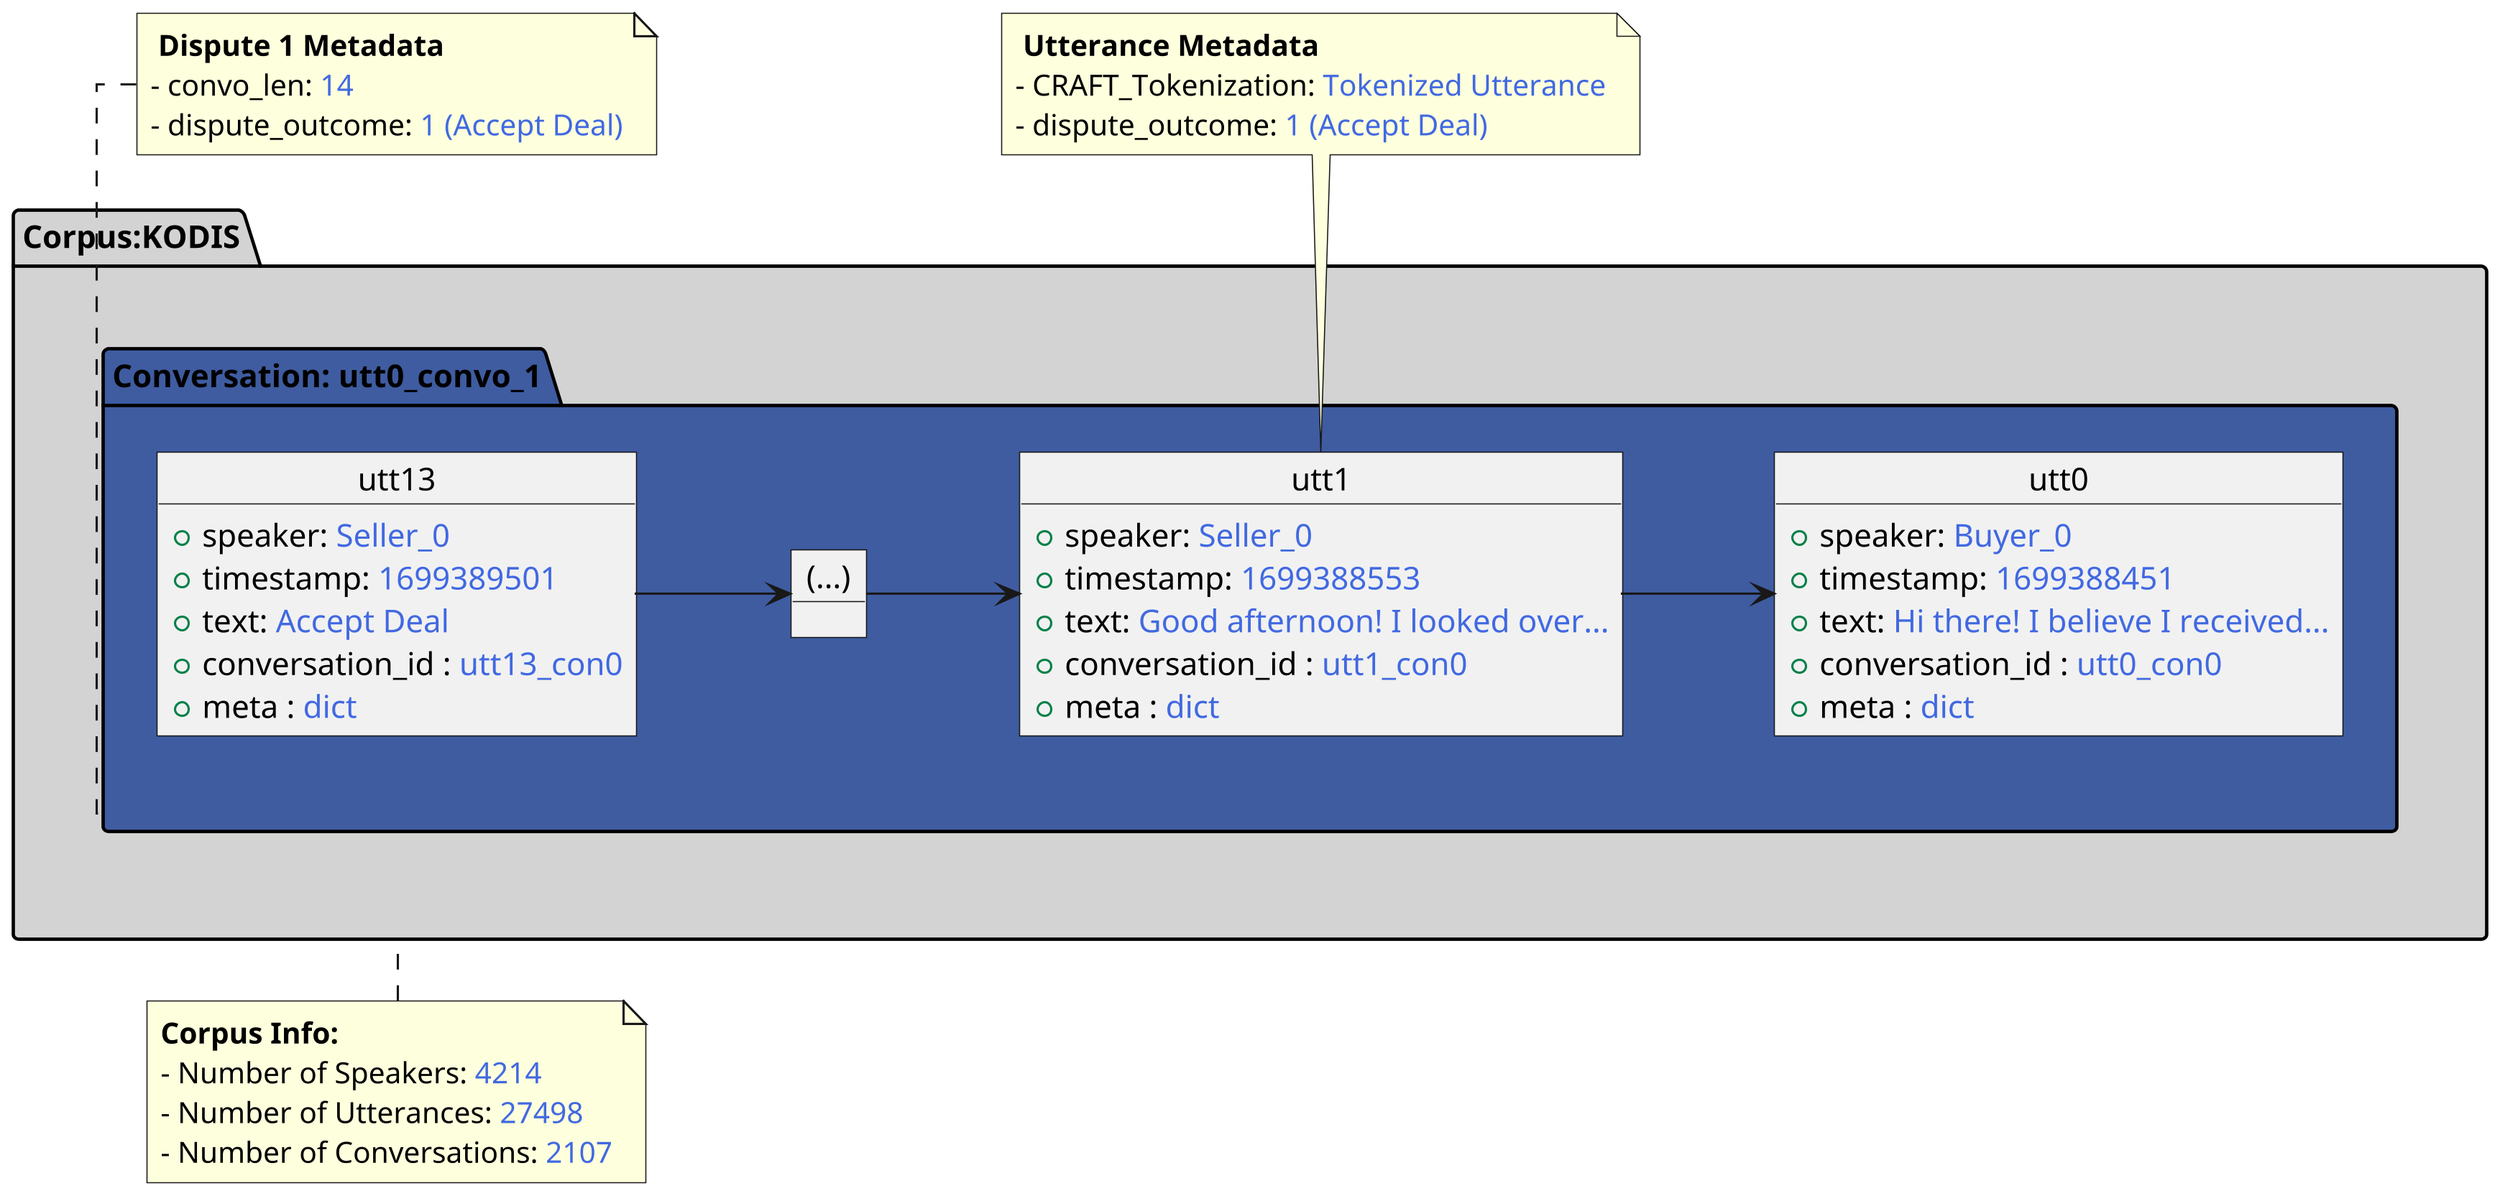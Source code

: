 @startuml
skinparam linetype ortho
skinparam dpi 300
skinparam shadowing false
left to right direction

!define COMMENT(x) <color:RoyalBlue>x</color>

' -------------------------
' Conversation + Utterances
' -------------------------
package "Corpus:KODIS"#lightgray {

    package "Conversation: utt0_convo_1" #00298cb3 {
        object utt0 {
            + speaker: COMMENT(Buyer_0)
            + timestamp: COMMENT(1699388451)
            + text: COMMENT("Hi there! I believe I received...")
            + conversation_id : COMMENT("utt0_con0")
            + meta : COMMENT(dict)
        }
        object utt1 {
            + speaker: COMMENT(Seller_0)
            + timestamp: COMMENT(1699388553)
            + text: COMMENT("Good afternoon! I looked over...")
            + conversation_id : COMMENT("utt1_con0")
            + meta : COMMENT(dict)
        }

        ' Ellipsis for skipped utterances
        object "(...)" as skipped
    

        object utt13 {
            + speaker: COMMENT(Seller_0)
            + timestamp: COMMENT(1699389501)
            + text: COMMENT("Accept Deal")
            + conversation_id : COMMENT("utt13_con0")
            + meta : COMMENT(dict)
        }
    }

}

' --------------------
' Metadata Notes
' --------------------
note top of "Corpus:KODIS"
  <b>Corpus Info:</b>
  - Number of Speakers: <color:RoyalBlue>4214</color>
  - Number of Utterances: <color:RoyalBlue>27498</color>
  - Number of Conversations: <color:RoyalBlue>2107</color>
end note


note top of "Conversation: utt0_convo_1"
 <b>Dispute 1 Metadata</b>
- convo_len: <color:RoyalBlue>14</color>
- dispute_outcome: <color:RoyalBlue>1 (Accept Deal)</color>
end note


note top of "utt1"
 <b>Utterance Metadata</b>
- CRAFT_Tokenization: <color:RoyalBlue>Tokenized Utterance</color>
- dispute_outcome: <color:RoyalBlue>1 (Accept Deal)</color>
end note

' --------------------
' Reply Links
' --------------------
utt1 --> utt0
skipped --> utt1
utt13 --> skipped

@enduml
